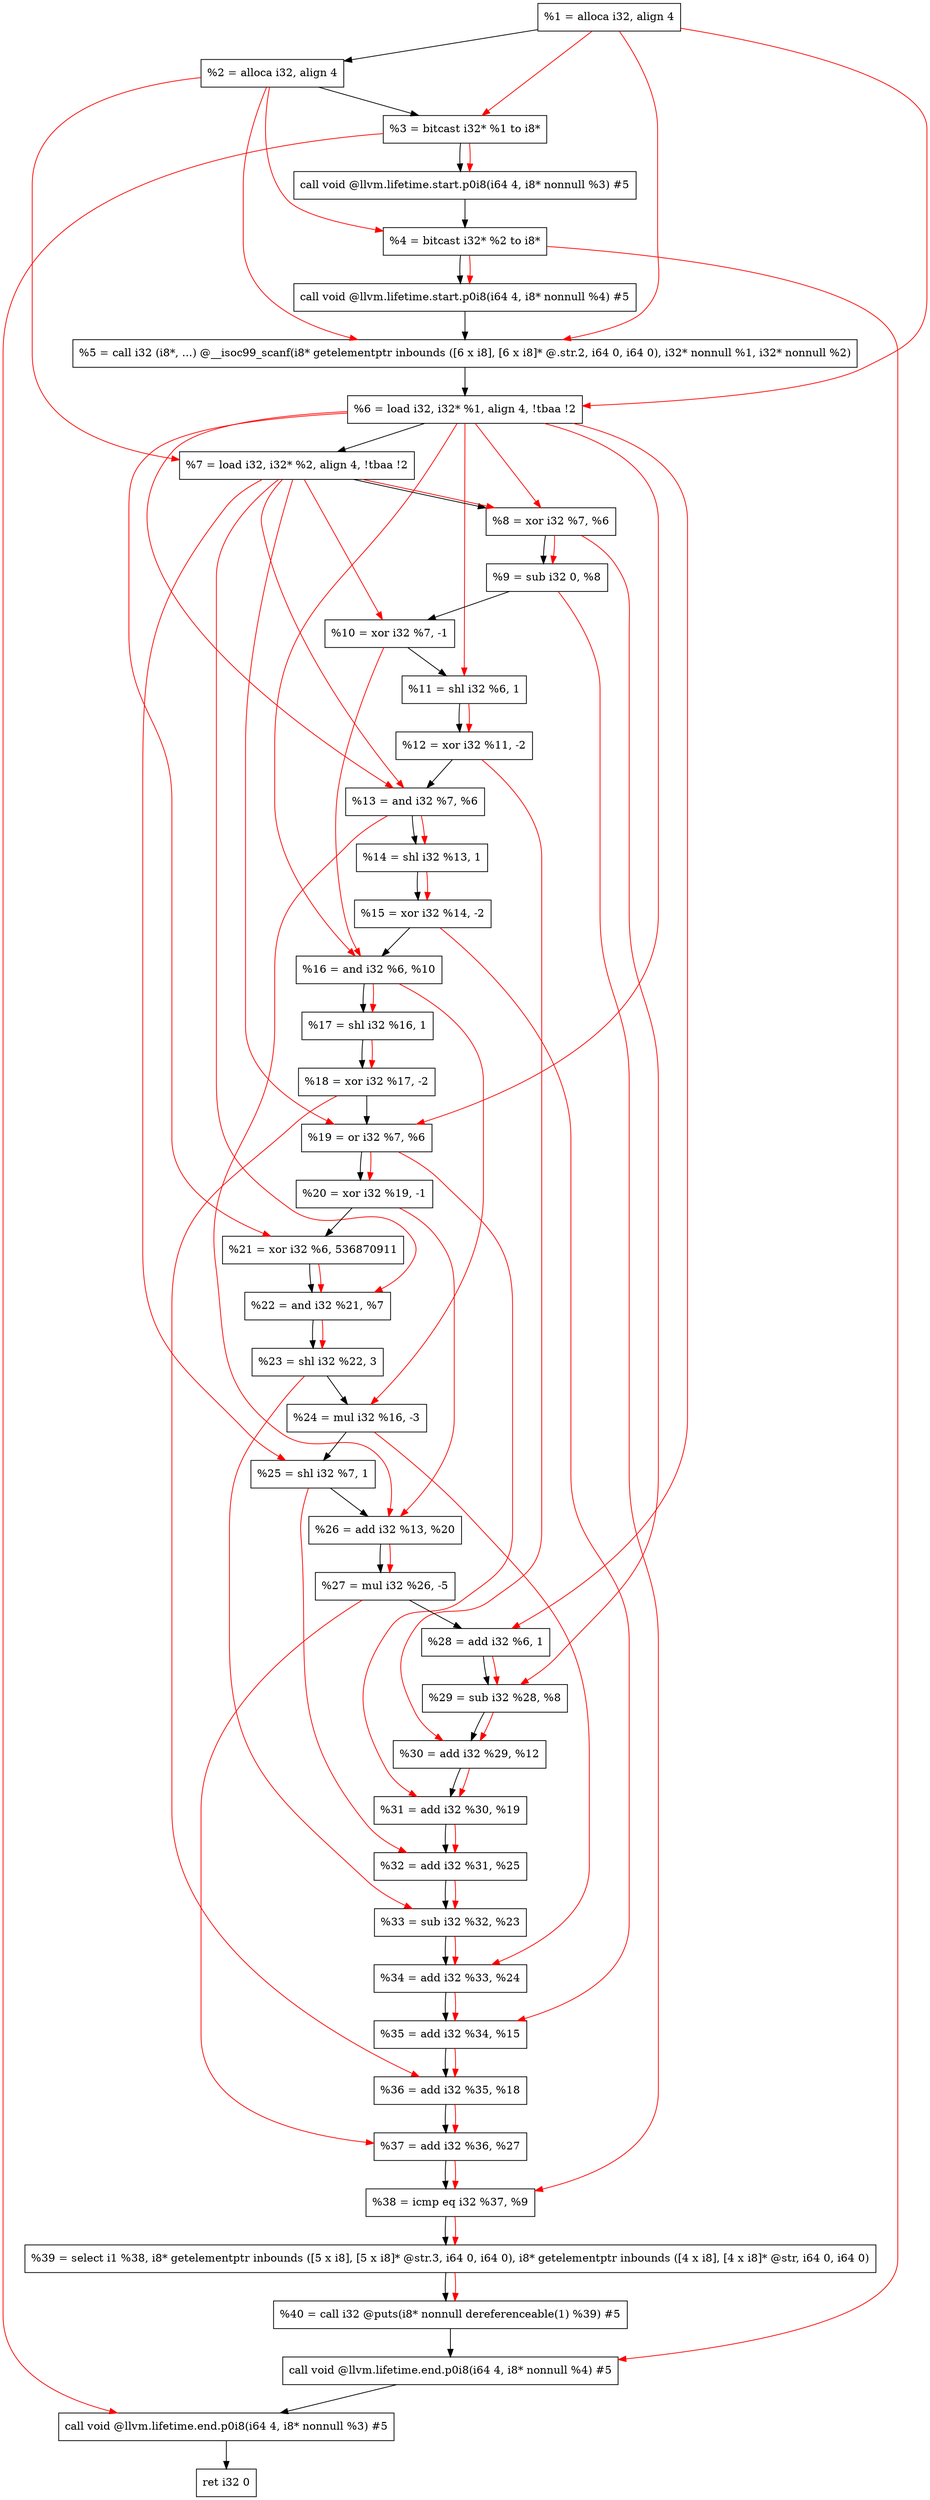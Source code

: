 digraph "DFG for'main' function" {
	Node0x1a89438[shape=record, label="  %1 = alloca i32, align 4"];
	Node0x1a894b8[shape=record, label="  %2 = alloca i32, align 4"];
	Node0x1a89548[shape=record, label="  %3 = bitcast i32* %1 to i8*"];
	Node0x1a899a8[shape=record, label="  call void @llvm.lifetime.start.p0i8(i64 4, i8* nonnull %3) #5"];
	Node0x1a89a88[shape=record, label="  %4 = bitcast i32* %2 to i8*"];
	Node0x1a89ba8[shape=record, label="  call void @llvm.lifetime.start.p0i8(i64 4, i8* nonnull %4) #5"];
	Node0x1a89de0[shape=record, label="  %5 = call i32 (i8*, ...) @__isoc99_scanf(i8* getelementptr inbounds ([6 x i8], [6 x i8]* @.str.2, i64 0, i64 0), i32* nonnull %1, i32* nonnull %2)"];
	Node0x1a89e98[shape=record, label="  %6 = load i32, i32* %1, align 4, !tbaa !2"];
	Node0x1a8ae08[shape=record, label="  %7 = load i32, i32* %2, align 4, !tbaa !2"];
	Node0x1a8b490[shape=record, label="  %8 = xor i32 %7, %6"];
	Node0x1a8b500[shape=record, label="  %9 = sub i32 0, %8"];
	Node0x1a8b570[shape=record, label="  %10 = xor i32 %7, -1"];
	Node0x1a8b5e0[shape=record, label="  %11 = shl i32 %6, 1"];
	Node0x1a8b650[shape=record, label="  %12 = xor i32 %11, -2"];
	Node0x1a8b6c0[shape=record, label="  %13 = and i32 %7, %6"];
	Node0x1a8b730[shape=record, label="  %14 = shl i32 %13, 1"];
	Node0x1a8b7a0[shape=record, label="  %15 = xor i32 %14, -2"];
	Node0x1a8b810[shape=record, label="  %16 = and i32 %6, %10"];
	Node0x1a8b880[shape=record, label="  %17 = shl i32 %16, 1"];
	Node0x1a8b8f0[shape=record, label="  %18 = xor i32 %17, -2"];
	Node0x1a8b960[shape=record, label="  %19 = or i32 %7, %6"];
	Node0x1a8b9d0[shape=record, label="  %20 = xor i32 %19, -1"];
	Node0x1a8ba40[shape=record, label="  %21 = xor i32 %6, 536870911"];
	Node0x1a8bab0[shape=record, label="  %22 = and i32 %21, %7"];
	Node0x1a8bb20[shape=record, label="  %23 = shl i32 %22, 3"];
	Node0x1a8bb90[shape=record, label="  %24 = mul i32 %16, -3"];
	Node0x1a8bc00[shape=record, label="  %25 = shl i32 %7, 1"];
	Node0x1a8bc70[shape=record, label="  %26 = add i32 %13, %20"];
	Node0x1a8bce0[shape=record, label="  %27 = mul i32 %26, -5"];
	Node0x1a8bd50[shape=record, label="  %28 = add i32 %6, 1"];
	Node0x1a8bdc0[shape=record, label="  %29 = sub i32 %28, %8"];
	Node0x1a8be30[shape=record, label="  %30 = add i32 %29, %12"];
	Node0x1a8bea0[shape=record, label="  %31 = add i32 %30, %19"];
	Node0x1a8bf10[shape=record, label="  %32 = add i32 %31, %25"];
	Node0x1a8bf80[shape=record, label="  %33 = sub i32 %32, %23"];
	Node0x1a8bff0[shape=record, label="  %34 = add i32 %33, %24"];
	Node0x1a8c060[shape=record, label="  %35 = add i32 %34, %15"];
	Node0x1a8c0d0[shape=record, label="  %36 = add i32 %35, %18"];
	Node0x1a8c140[shape=record, label="  %37 = add i32 %36, %27"];
	Node0x1a8c1b0[shape=record, label="  %38 = icmp eq i32 %37, %9"];
	Node0x1a299d8[shape=record, label="  %39 = select i1 %38, i8* getelementptr inbounds ([5 x i8], [5 x i8]* @str.3, i64 0, i64 0), i8* getelementptr inbounds ([4 x i8], [4 x i8]* @str, i64 0, i64 0)"];
	Node0x1a8c240[shape=record, label="  %40 = call i32 @puts(i8* nonnull dereferenceable(1) %39) #5"];
	Node0x1a8c498[shape=record, label="  call void @llvm.lifetime.end.p0i8(i64 4, i8* nonnull %4) #5"];
	Node0x1a8c5f8[shape=record, label="  call void @llvm.lifetime.end.p0i8(i64 4, i8* nonnull %3) #5"];
	Node0x1a8c6b8[shape=record, label="  ret i32 0"];
	Node0x1a89438 -> Node0x1a894b8;
	Node0x1a894b8 -> Node0x1a89548;
	Node0x1a89548 -> Node0x1a899a8;
	Node0x1a899a8 -> Node0x1a89a88;
	Node0x1a89a88 -> Node0x1a89ba8;
	Node0x1a89ba8 -> Node0x1a89de0;
	Node0x1a89de0 -> Node0x1a89e98;
	Node0x1a89e98 -> Node0x1a8ae08;
	Node0x1a8ae08 -> Node0x1a8b490;
	Node0x1a8b490 -> Node0x1a8b500;
	Node0x1a8b500 -> Node0x1a8b570;
	Node0x1a8b570 -> Node0x1a8b5e0;
	Node0x1a8b5e0 -> Node0x1a8b650;
	Node0x1a8b650 -> Node0x1a8b6c0;
	Node0x1a8b6c0 -> Node0x1a8b730;
	Node0x1a8b730 -> Node0x1a8b7a0;
	Node0x1a8b7a0 -> Node0x1a8b810;
	Node0x1a8b810 -> Node0x1a8b880;
	Node0x1a8b880 -> Node0x1a8b8f0;
	Node0x1a8b8f0 -> Node0x1a8b960;
	Node0x1a8b960 -> Node0x1a8b9d0;
	Node0x1a8b9d0 -> Node0x1a8ba40;
	Node0x1a8ba40 -> Node0x1a8bab0;
	Node0x1a8bab0 -> Node0x1a8bb20;
	Node0x1a8bb20 -> Node0x1a8bb90;
	Node0x1a8bb90 -> Node0x1a8bc00;
	Node0x1a8bc00 -> Node0x1a8bc70;
	Node0x1a8bc70 -> Node0x1a8bce0;
	Node0x1a8bce0 -> Node0x1a8bd50;
	Node0x1a8bd50 -> Node0x1a8bdc0;
	Node0x1a8bdc0 -> Node0x1a8be30;
	Node0x1a8be30 -> Node0x1a8bea0;
	Node0x1a8bea0 -> Node0x1a8bf10;
	Node0x1a8bf10 -> Node0x1a8bf80;
	Node0x1a8bf80 -> Node0x1a8bff0;
	Node0x1a8bff0 -> Node0x1a8c060;
	Node0x1a8c060 -> Node0x1a8c0d0;
	Node0x1a8c0d0 -> Node0x1a8c140;
	Node0x1a8c140 -> Node0x1a8c1b0;
	Node0x1a8c1b0 -> Node0x1a299d8;
	Node0x1a299d8 -> Node0x1a8c240;
	Node0x1a8c240 -> Node0x1a8c498;
	Node0x1a8c498 -> Node0x1a8c5f8;
	Node0x1a8c5f8 -> Node0x1a8c6b8;
edge [color=red]
	Node0x1a89438 -> Node0x1a89548;
	Node0x1a89548 -> Node0x1a899a8;
	Node0x1a894b8 -> Node0x1a89a88;
	Node0x1a89a88 -> Node0x1a89ba8;
	Node0x1a89438 -> Node0x1a89de0;
	Node0x1a894b8 -> Node0x1a89de0;
	Node0x1a89438 -> Node0x1a89e98;
	Node0x1a894b8 -> Node0x1a8ae08;
	Node0x1a8ae08 -> Node0x1a8b490;
	Node0x1a89e98 -> Node0x1a8b490;
	Node0x1a8b490 -> Node0x1a8b500;
	Node0x1a8ae08 -> Node0x1a8b570;
	Node0x1a89e98 -> Node0x1a8b5e0;
	Node0x1a8b5e0 -> Node0x1a8b650;
	Node0x1a8ae08 -> Node0x1a8b6c0;
	Node0x1a89e98 -> Node0x1a8b6c0;
	Node0x1a8b6c0 -> Node0x1a8b730;
	Node0x1a8b730 -> Node0x1a8b7a0;
	Node0x1a89e98 -> Node0x1a8b810;
	Node0x1a8b570 -> Node0x1a8b810;
	Node0x1a8b810 -> Node0x1a8b880;
	Node0x1a8b880 -> Node0x1a8b8f0;
	Node0x1a8ae08 -> Node0x1a8b960;
	Node0x1a89e98 -> Node0x1a8b960;
	Node0x1a8b960 -> Node0x1a8b9d0;
	Node0x1a89e98 -> Node0x1a8ba40;
	Node0x1a8ba40 -> Node0x1a8bab0;
	Node0x1a8ae08 -> Node0x1a8bab0;
	Node0x1a8bab0 -> Node0x1a8bb20;
	Node0x1a8b810 -> Node0x1a8bb90;
	Node0x1a8ae08 -> Node0x1a8bc00;
	Node0x1a8b6c0 -> Node0x1a8bc70;
	Node0x1a8b9d0 -> Node0x1a8bc70;
	Node0x1a8bc70 -> Node0x1a8bce0;
	Node0x1a89e98 -> Node0x1a8bd50;
	Node0x1a8bd50 -> Node0x1a8bdc0;
	Node0x1a8b490 -> Node0x1a8bdc0;
	Node0x1a8bdc0 -> Node0x1a8be30;
	Node0x1a8b650 -> Node0x1a8be30;
	Node0x1a8be30 -> Node0x1a8bea0;
	Node0x1a8b960 -> Node0x1a8bea0;
	Node0x1a8bea0 -> Node0x1a8bf10;
	Node0x1a8bc00 -> Node0x1a8bf10;
	Node0x1a8bf10 -> Node0x1a8bf80;
	Node0x1a8bb20 -> Node0x1a8bf80;
	Node0x1a8bf80 -> Node0x1a8bff0;
	Node0x1a8bb90 -> Node0x1a8bff0;
	Node0x1a8bff0 -> Node0x1a8c060;
	Node0x1a8b7a0 -> Node0x1a8c060;
	Node0x1a8c060 -> Node0x1a8c0d0;
	Node0x1a8b8f0 -> Node0x1a8c0d0;
	Node0x1a8c0d0 -> Node0x1a8c140;
	Node0x1a8bce0 -> Node0x1a8c140;
	Node0x1a8c140 -> Node0x1a8c1b0;
	Node0x1a8b500 -> Node0x1a8c1b0;
	Node0x1a8c1b0 -> Node0x1a299d8;
	Node0x1a299d8 -> Node0x1a8c240;
	Node0x1a89a88 -> Node0x1a8c498;
	Node0x1a89548 -> Node0x1a8c5f8;
}
